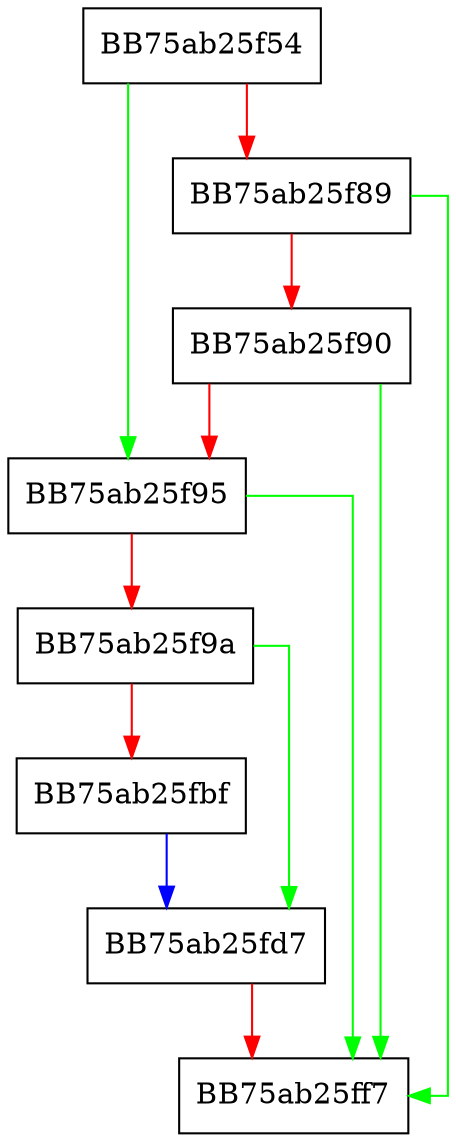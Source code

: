 digraph write {
  node [shape="box"];
  graph [splines=ortho];
  BB75ab25f54 -> BB75ab25f95 [color="green"];
  BB75ab25f54 -> BB75ab25f89 [color="red"];
  BB75ab25f89 -> BB75ab25ff7 [color="green"];
  BB75ab25f89 -> BB75ab25f90 [color="red"];
  BB75ab25f90 -> BB75ab25ff7 [color="green"];
  BB75ab25f90 -> BB75ab25f95 [color="red"];
  BB75ab25f95 -> BB75ab25ff7 [color="green"];
  BB75ab25f95 -> BB75ab25f9a [color="red"];
  BB75ab25f9a -> BB75ab25fd7 [color="green"];
  BB75ab25f9a -> BB75ab25fbf [color="red"];
  BB75ab25fbf -> BB75ab25fd7 [color="blue"];
  BB75ab25fd7 -> BB75ab25ff7 [color="red"];
}